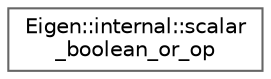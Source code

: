 digraph "Graphical Class Hierarchy"
{
 // LATEX_PDF_SIZE
  bgcolor="transparent";
  edge [fontname=Helvetica,fontsize=10,labelfontname=Helvetica,labelfontsize=10];
  node [fontname=Helvetica,fontsize=10,shape=box,height=0.2,width=0.4];
  rankdir="LR";
  Node0 [id="Node000000",label="Eigen::internal::scalar\l_boolean_or_op",height=0.2,width=0.4,color="grey40", fillcolor="white", style="filled",URL="$structEigen_1_1internal_1_1scalar__boolean__or__op.html",tooltip=" "];
}
